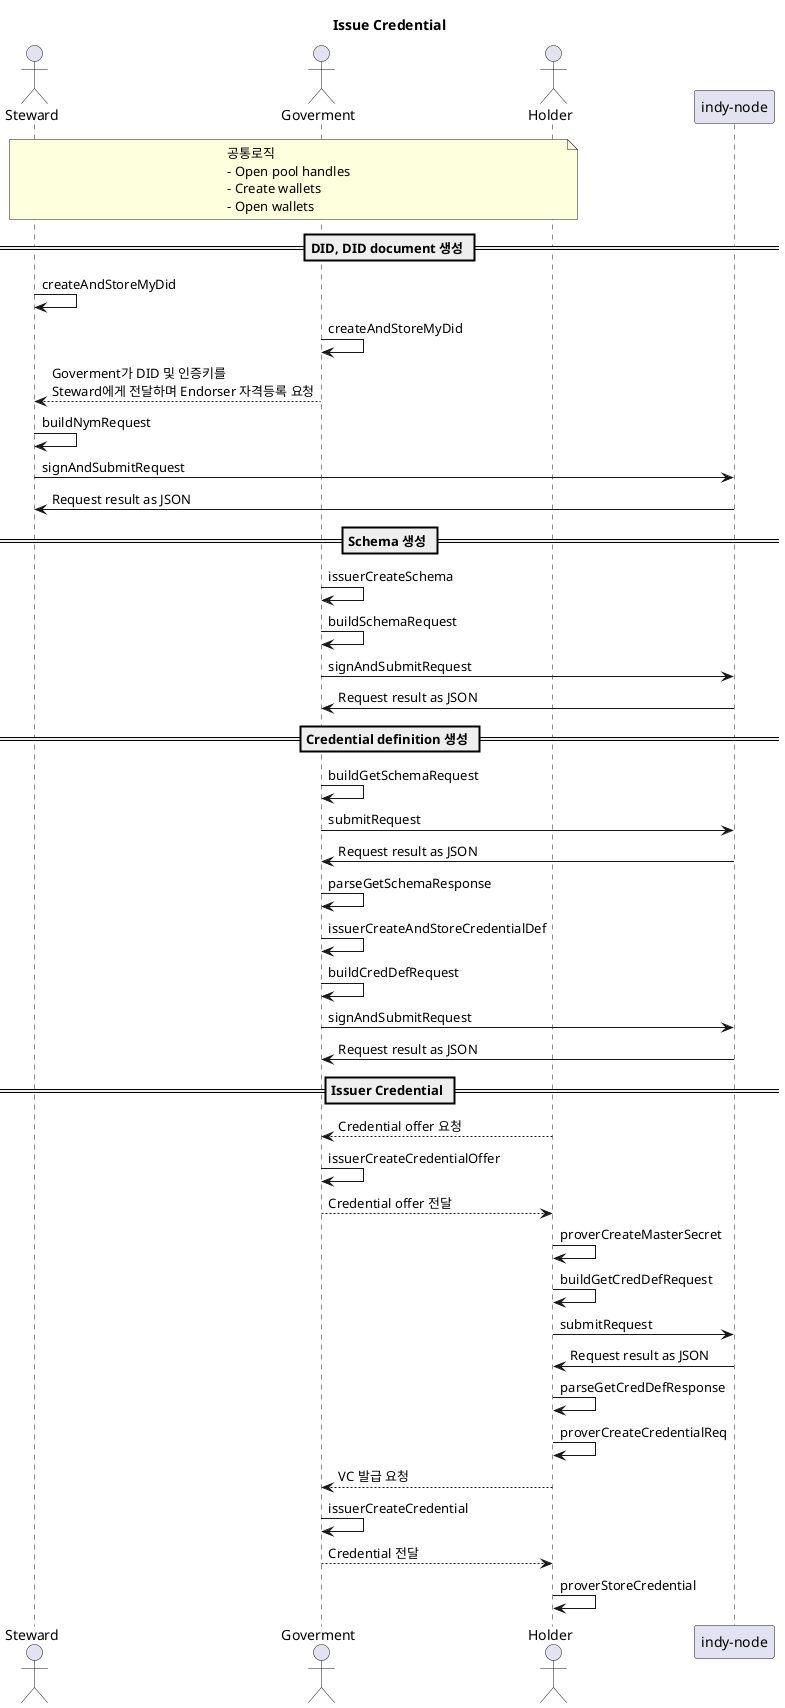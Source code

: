 @startuml

title Issue Credential

actor "Steward" as S
actor "Goverment" as G
actor "Holder" as H 

participant "indy-node" as I

note over S, H
공통로직
- Open pool handles
- Create wallets
- Open wallets
end note

== DID, DID document 생성 ==
S -> S : createAndStoreMyDid
G -> G : createAndStoreMyDid
G --> S : Goverment가 DID 및 인증키를 \nSteward에게 전달하며 Endorser 자격등록 요청
S -> S : buildNymRequest
S -> I : signAndSubmitRequest
I -> S : Request result as JSON

== Schema 생성 == 
G -> G : issuerCreateSchema 
G -> G : buildSchemaRequest 
G -> I : signAndSubmitRequest
I -> G : Request result as JSON

==  Credential definition 생성 ==
G -> G : buildGetSchemaRequest 
G -> I : submitRequest
I -> G : Request result as JSON 
G -> G : parseGetSchemaResponse 
G -> G : issuerCreateAndStoreCredentialDef 
G -> G : buildCredDefRequest 
G -> I : signAndSubmitRequest
I -> G : Request result as JSON

== Issuer Credential == 
H --> G : Credential offer 요청 
G -> G : issuerCreateCredentialOffer 
G --> H : Credential offer 전달 
H -> H : proverCreateMasterSecret 
H -> H : buildGetCredDefRequest 
H -> I : submitRequest 
I -> H : Request result as JSON 
H -> H : parseGetCredDefResponse 
H -> H : proverCreateCredentialReq 
H --> G : VC 발급 요청
G -> G : issuerCreateCredential 
G --> H : Credential 전달 
H -> H : proverStoreCredential


@enduml